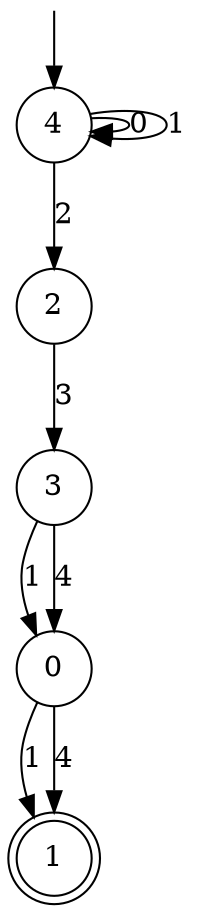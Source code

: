 digraph g {

	s0 [shape="circle" label="0"];
	s1 [shape="doublecircle" label="1"];
	s2 [shape="circle" label="2"];
	s3 [shape="circle" label="3"];
	s4 [shape="circle" label="4"];
	s0 -> s1 [label="1"];
	s0 -> s1 [label="4"];
	s2 -> s3 [label="3"];
	s3 -> s0 [label="1"];
	s3 -> s0 [label="4"];
	s4 -> s4 [label="0"];
	s4 -> s4 [label="1"];
	s4 -> s2 [label="2"];

__start0 [label="" shape="none" width="0" height="0"];
__start0 -> s4;

}
